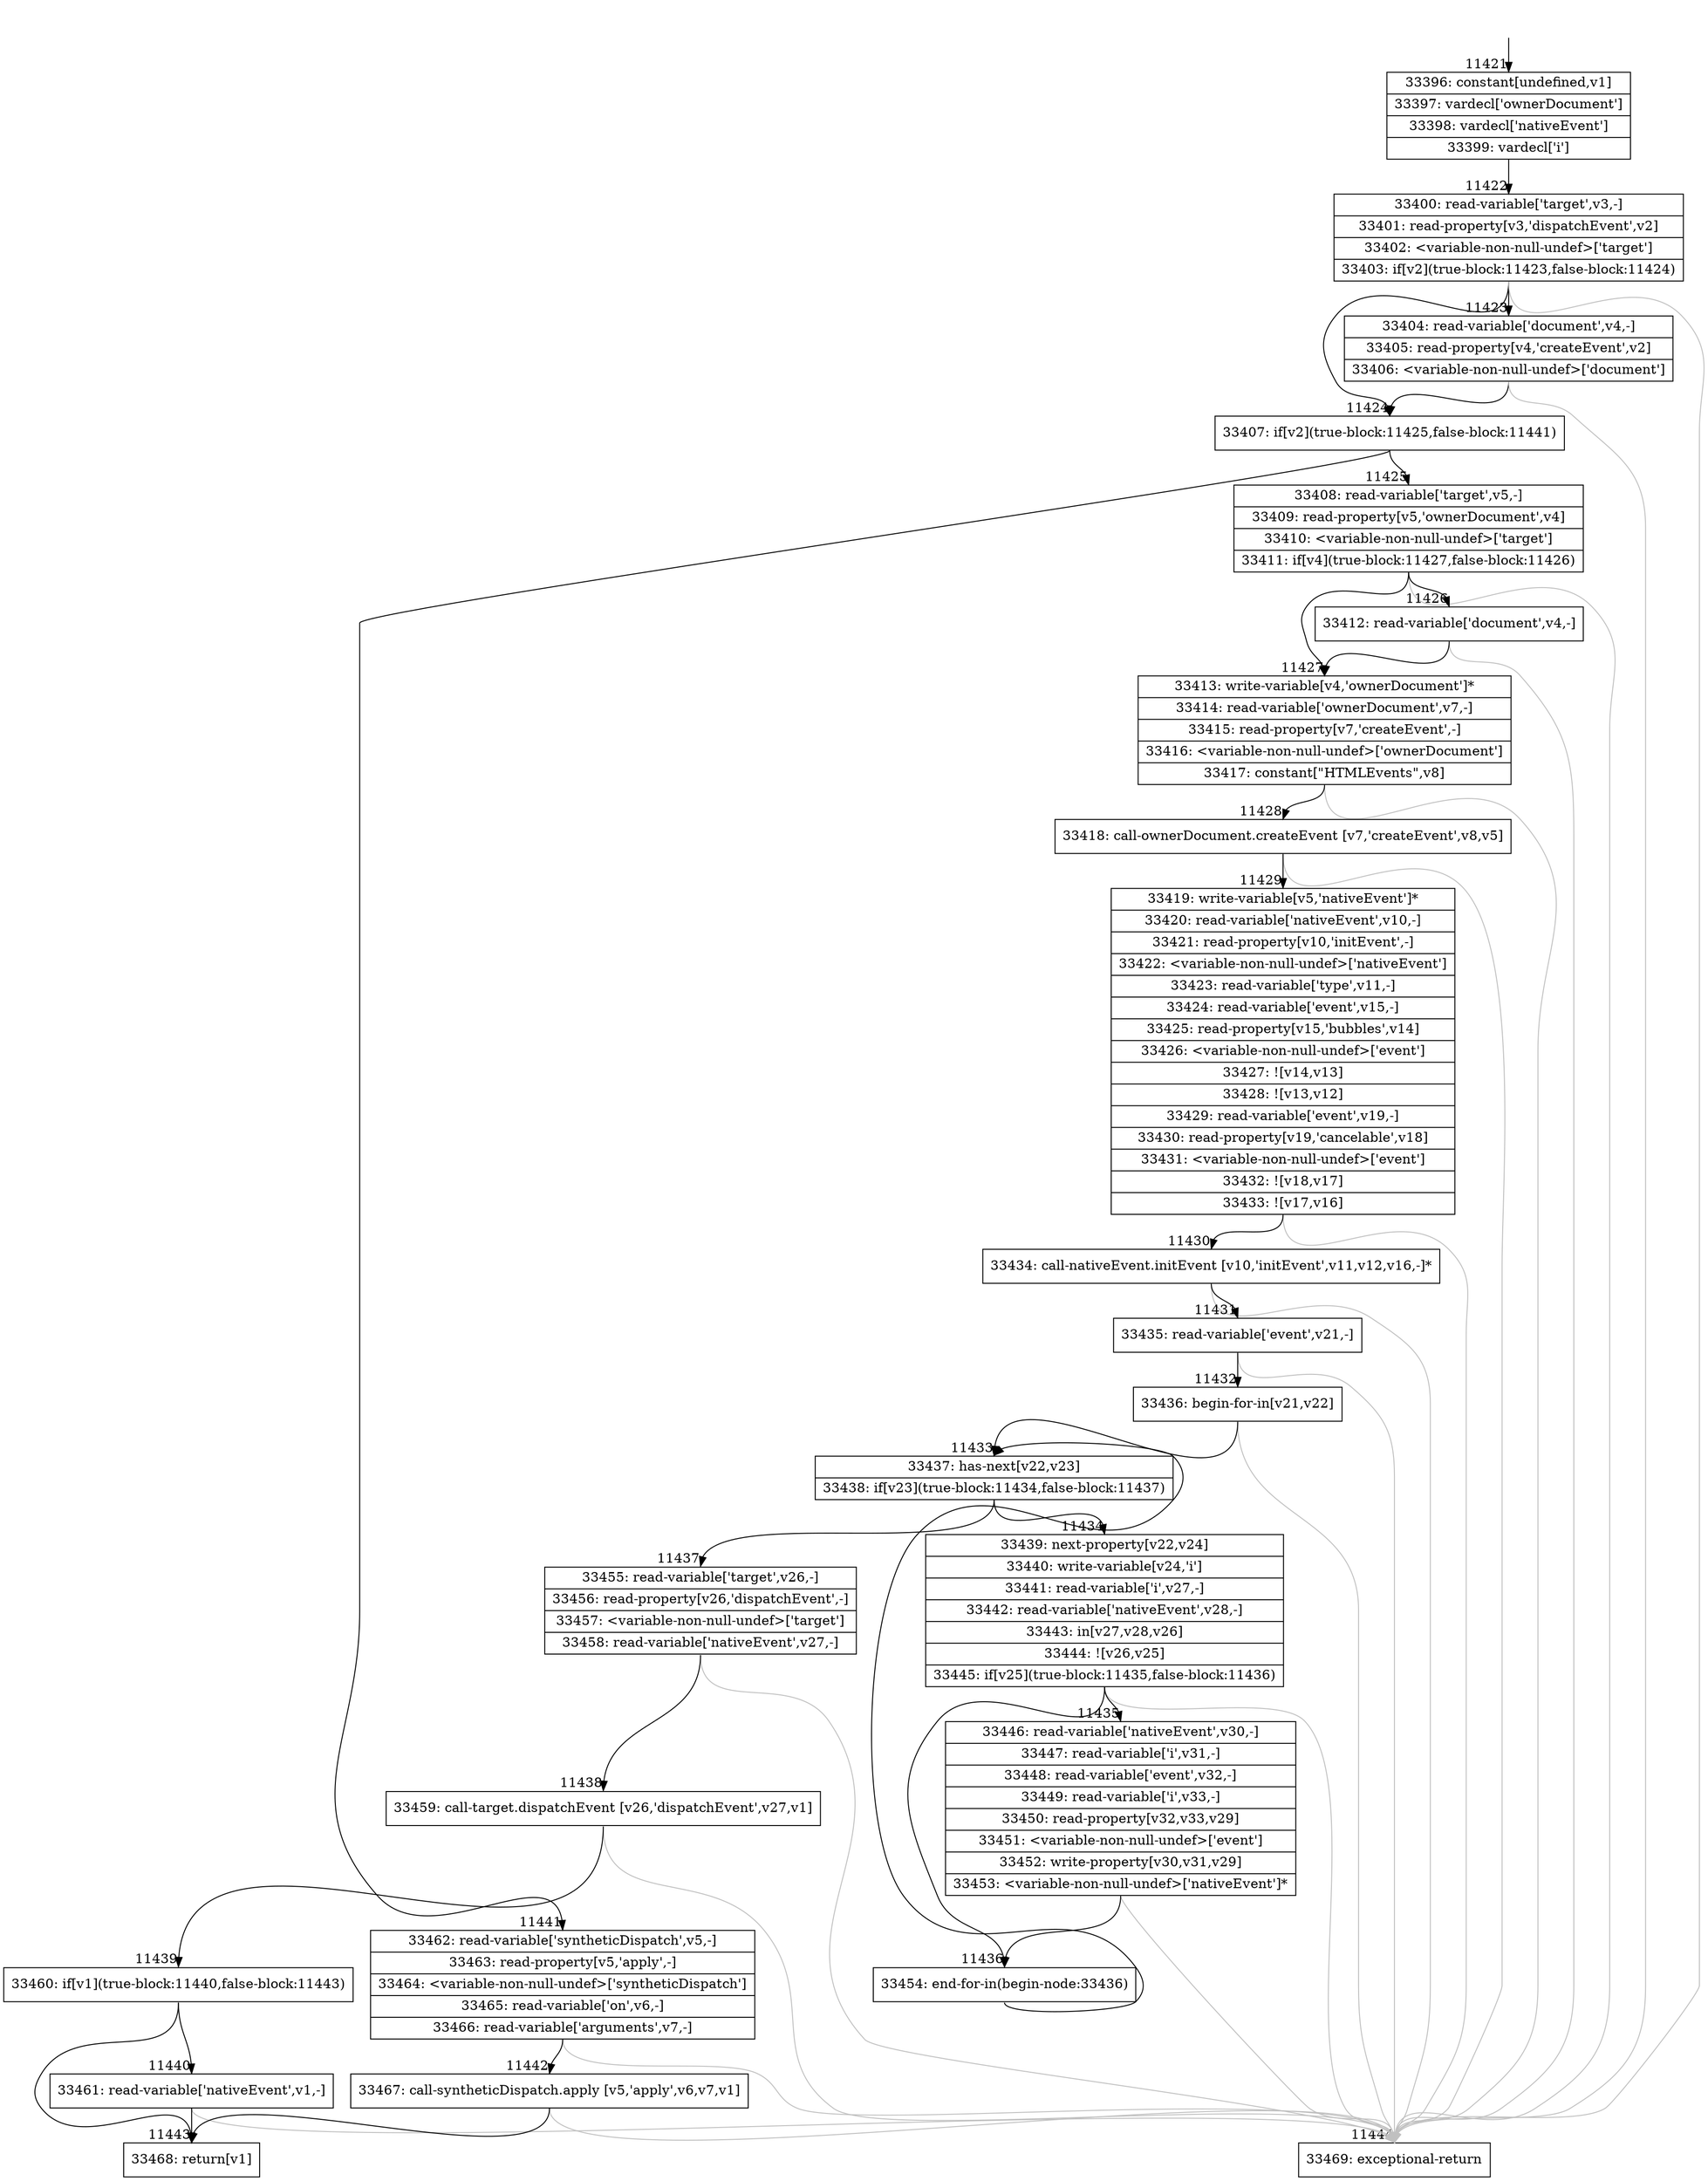 digraph {
rankdir="TD"
BB_entry851[shape=none,label=""];
BB_entry851 -> BB11421 [tailport=s, headport=n, headlabel="    11421"]
BB11421 [shape=record label="{33396: constant[undefined,v1]|33397: vardecl['ownerDocument']|33398: vardecl['nativeEvent']|33399: vardecl['i']}" ] 
BB11421 -> BB11422 [tailport=s, headport=n, headlabel="      11422"]
BB11422 [shape=record label="{33400: read-variable['target',v3,-]|33401: read-property[v3,'dispatchEvent',v2]|33402: \<variable-non-null-undef\>['target']|33403: if[v2](true-block:11423,false-block:11424)}" ] 
BB11422 -> BB11424 [tailport=s, headport=n, headlabel="      11424"]
BB11422 -> BB11423 [tailport=s, headport=n, headlabel="      11423"]
BB11422 -> BB11444 [tailport=s, headport=n, color=gray, headlabel="      11444"]
BB11423 [shape=record label="{33404: read-variable['document',v4,-]|33405: read-property[v4,'createEvent',v2]|33406: \<variable-non-null-undef\>['document']}" ] 
BB11423 -> BB11424 [tailport=s, headport=n]
BB11423 -> BB11444 [tailport=s, headport=n, color=gray]
BB11424 [shape=record label="{33407: if[v2](true-block:11425,false-block:11441)}" ] 
BB11424 -> BB11425 [tailport=s, headport=n, headlabel="      11425"]
BB11424 -> BB11441 [tailport=s, headport=n, headlabel="      11441"]
BB11425 [shape=record label="{33408: read-variable['target',v5,-]|33409: read-property[v5,'ownerDocument',v4]|33410: \<variable-non-null-undef\>['target']|33411: if[v4](true-block:11427,false-block:11426)}" ] 
BB11425 -> BB11427 [tailport=s, headport=n, headlabel="      11427"]
BB11425 -> BB11426 [tailport=s, headport=n, headlabel="      11426"]
BB11425 -> BB11444 [tailport=s, headport=n, color=gray]
BB11426 [shape=record label="{33412: read-variable['document',v4,-]}" ] 
BB11426 -> BB11427 [tailport=s, headport=n]
BB11426 -> BB11444 [tailport=s, headport=n, color=gray]
BB11427 [shape=record label="{33413: write-variable[v4,'ownerDocument']*|33414: read-variable['ownerDocument',v7,-]|33415: read-property[v7,'createEvent',-]|33416: \<variable-non-null-undef\>['ownerDocument']|33417: constant[\"HTMLEvents\",v8]}" ] 
BB11427 -> BB11428 [tailport=s, headport=n, headlabel="      11428"]
BB11427 -> BB11444 [tailport=s, headport=n, color=gray]
BB11428 [shape=record label="{33418: call-ownerDocument.createEvent [v7,'createEvent',v8,v5]}" ] 
BB11428 -> BB11429 [tailport=s, headport=n, headlabel="      11429"]
BB11428 -> BB11444 [tailport=s, headport=n, color=gray]
BB11429 [shape=record label="{33419: write-variable[v5,'nativeEvent']*|33420: read-variable['nativeEvent',v10,-]|33421: read-property[v10,'initEvent',-]|33422: \<variable-non-null-undef\>['nativeEvent']|33423: read-variable['type',v11,-]|33424: read-variable['event',v15,-]|33425: read-property[v15,'bubbles',v14]|33426: \<variable-non-null-undef\>['event']|33427: ![v14,v13]|33428: ![v13,v12]|33429: read-variable['event',v19,-]|33430: read-property[v19,'cancelable',v18]|33431: \<variable-non-null-undef\>['event']|33432: ![v18,v17]|33433: ![v17,v16]}" ] 
BB11429 -> BB11430 [tailport=s, headport=n, headlabel="      11430"]
BB11429 -> BB11444 [tailport=s, headport=n, color=gray]
BB11430 [shape=record label="{33434: call-nativeEvent.initEvent [v10,'initEvent',v11,v12,v16,-]*}" ] 
BB11430 -> BB11431 [tailport=s, headport=n, headlabel="      11431"]
BB11430 -> BB11444 [tailport=s, headport=n, color=gray]
BB11431 [shape=record label="{33435: read-variable['event',v21,-]}" ] 
BB11431 -> BB11432 [tailport=s, headport=n, headlabel="      11432"]
BB11431 -> BB11444 [tailport=s, headport=n, color=gray]
BB11432 [shape=record label="{33436: begin-for-in[v21,v22]}" ] 
BB11432 -> BB11433 [tailport=s, headport=n, headlabel="      11433"]
BB11432 -> BB11444 [tailport=s, headport=n, color=gray]
BB11433 [shape=record label="{33437: has-next[v22,v23]|33438: if[v23](true-block:11434,false-block:11437)}" ] 
BB11433 -> BB11434 [tailport=s, headport=n, headlabel="      11434"]
BB11433 -> BB11437 [tailport=s, headport=n, headlabel="      11437"]
BB11434 [shape=record label="{33439: next-property[v22,v24]|33440: write-variable[v24,'i']|33441: read-variable['i',v27,-]|33442: read-variable['nativeEvent',v28,-]|33443: in[v27,v28,v26]|33444: ![v26,v25]|33445: if[v25](true-block:11435,false-block:11436)}" ] 
BB11434 -> BB11435 [tailport=s, headport=n, headlabel="      11435"]
BB11434 -> BB11436 [tailport=s, headport=n, headlabel="      11436"]
BB11434 -> BB11444 [tailport=s, headport=n, color=gray]
BB11435 [shape=record label="{33446: read-variable['nativeEvent',v30,-]|33447: read-variable['i',v31,-]|33448: read-variable['event',v32,-]|33449: read-variable['i',v33,-]|33450: read-property[v32,v33,v29]|33451: \<variable-non-null-undef\>['event']|33452: write-property[v30,v31,v29]|33453: \<variable-non-null-undef\>['nativeEvent']*}" ] 
BB11435 -> BB11436 [tailport=s, headport=n]
BB11435 -> BB11444 [tailport=s, headport=n, color=gray]
BB11436 [shape=record label="{33454: end-for-in(begin-node:33436)}" ] 
BB11436 -> BB11433 [tailport=s, headport=n]
BB11437 [shape=record label="{33455: read-variable['target',v26,-]|33456: read-property[v26,'dispatchEvent',-]|33457: \<variable-non-null-undef\>['target']|33458: read-variable['nativeEvent',v27,-]}" ] 
BB11437 -> BB11438 [tailport=s, headport=n, headlabel="      11438"]
BB11437 -> BB11444 [tailport=s, headport=n, color=gray]
BB11438 [shape=record label="{33459: call-target.dispatchEvent [v26,'dispatchEvent',v27,v1]}" ] 
BB11438 -> BB11439 [tailport=s, headport=n, headlabel="      11439"]
BB11438 -> BB11444 [tailport=s, headport=n, color=gray]
BB11439 [shape=record label="{33460: if[v1](true-block:11440,false-block:11443)}" ] 
BB11439 -> BB11443 [tailport=s, headport=n, headlabel="      11443"]
BB11439 -> BB11440 [tailport=s, headport=n, headlabel="      11440"]
BB11440 [shape=record label="{33461: read-variable['nativeEvent',v1,-]}" ] 
BB11440 -> BB11443 [tailport=s, headport=n]
BB11440 -> BB11444 [tailport=s, headport=n, color=gray]
BB11441 [shape=record label="{33462: read-variable['syntheticDispatch',v5,-]|33463: read-property[v5,'apply',-]|33464: \<variable-non-null-undef\>['syntheticDispatch']|33465: read-variable['on',v6,-]|33466: read-variable['arguments',v7,-]}" ] 
BB11441 -> BB11442 [tailport=s, headport=n, headlabel="      11442"]
BB11441 -> BB11444 [tailport=s, headport=n, color=gray]
BB11442 [shape=record label="{33467: call-syntheticDispatch.apply [v5,'apply',v6,v7,v1]}" ] 
BB11442 -> BB11443 [tailport=s, headport=n]
BB11442 -> BB11444 [tailport=s, headport=n, color=gray]
BB11443 [shape=record label="{33468: return[v1]}" ] 
BB11444 [shape=record label="{33469: exceptional-return}" ] 
//#$~ 16014
}

